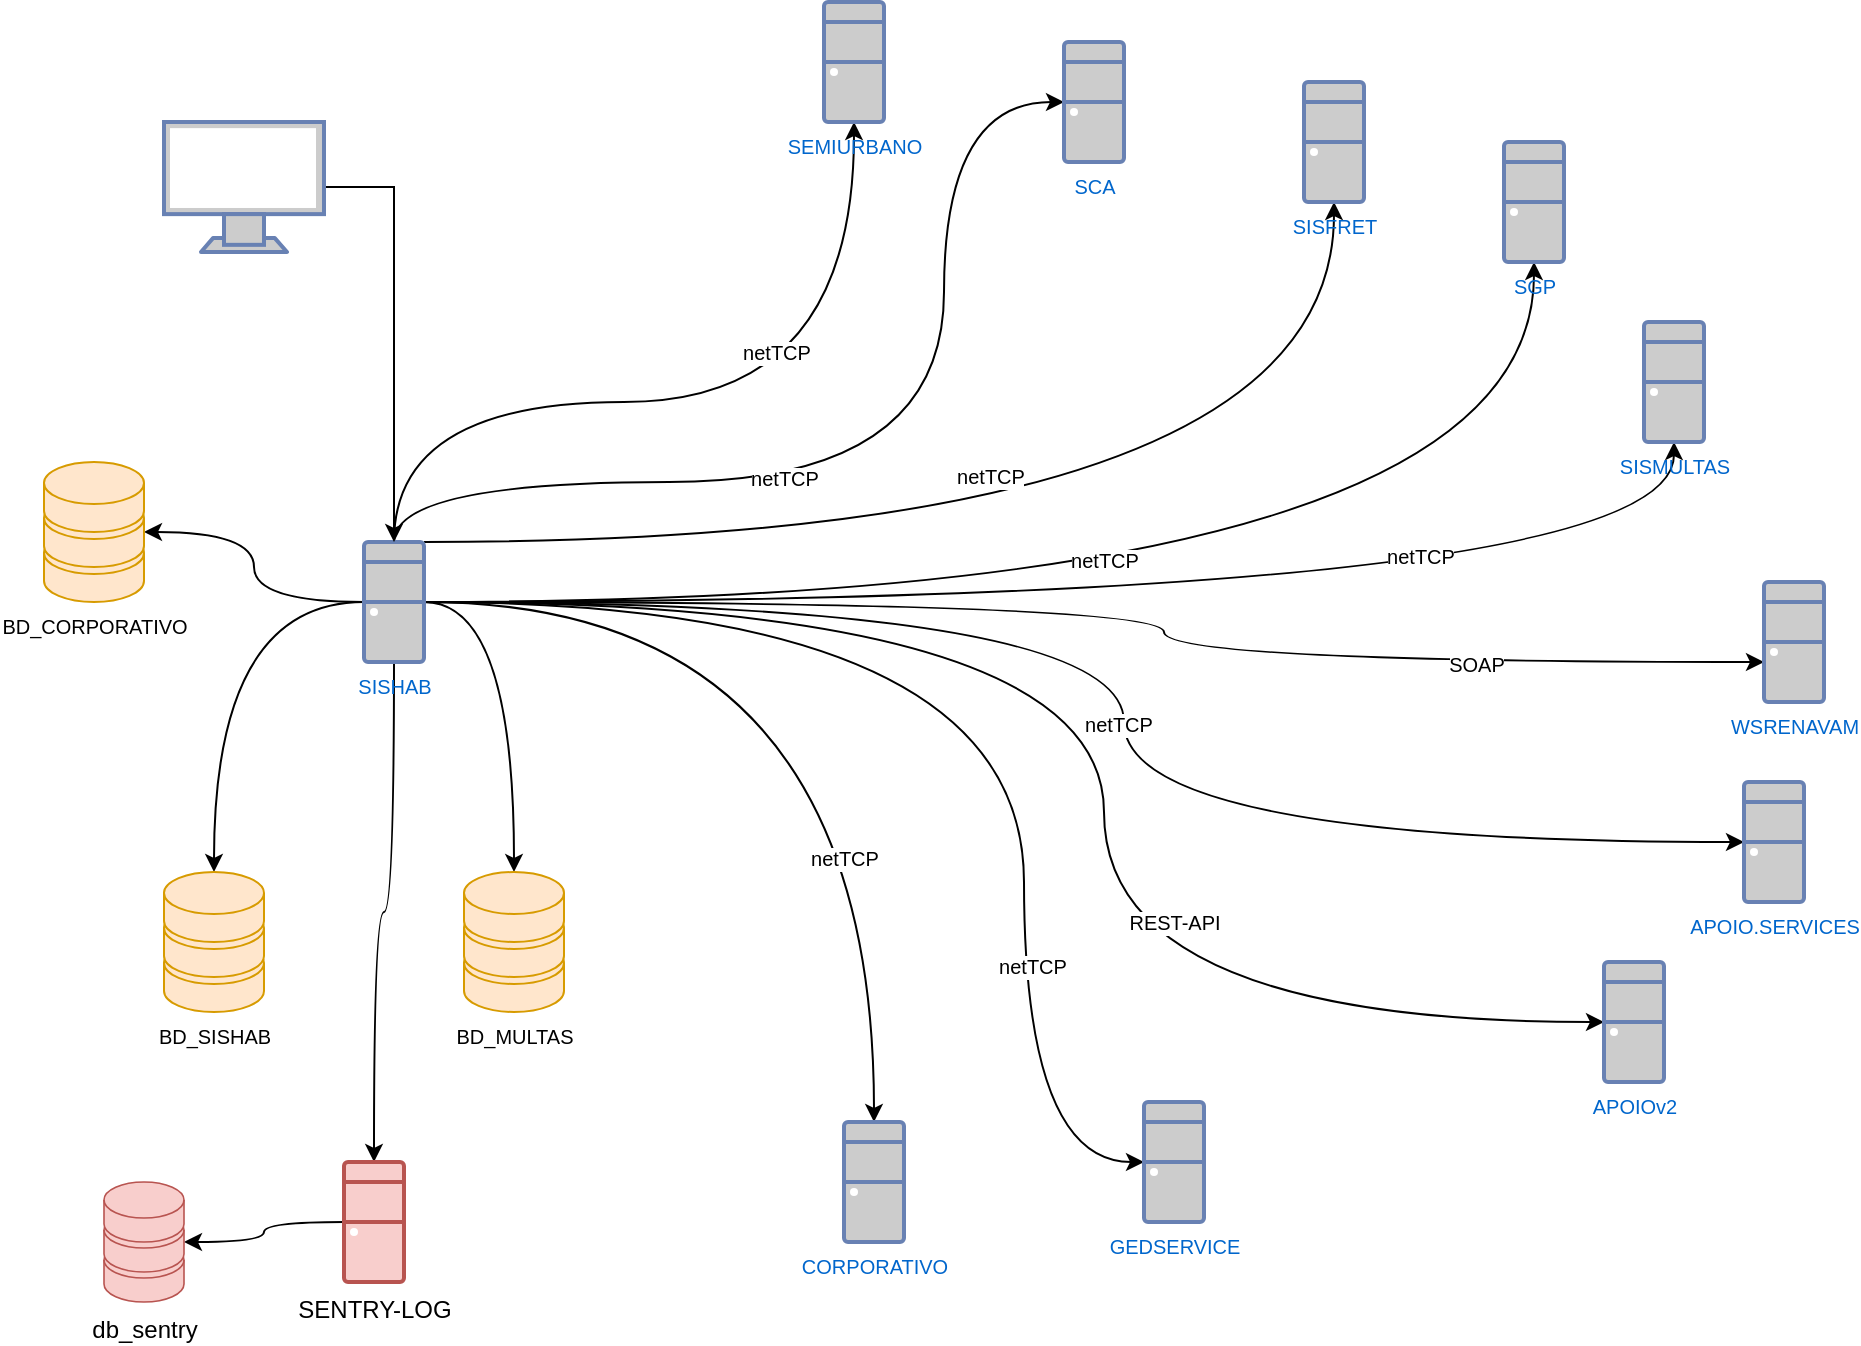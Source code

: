 <mxfile version="26.0.4">
  <diagram name="SISHAB-Integração" id="5f0bae14-7c28-e335-631c-24af17079c00">
    <mxGraphModel dx="1434" dy="738" grid="1" gridSize="10" guides="1" tooltips="1" connect="1" arrows="1" fold="1" page="1" pageScale="1" pageWidth="1169" pageHeight="827" background="none" math="0" shadow="0">
      <root>
        <mxCell id="0" />
        <mxCell id="1" parent="0" />
        <mxCell id="AxvDGe59i9QEhmf25YqC-6" style="edgeStyle=orthogonalEdgeStyle;rounded=0;orthogonalLoop=1;jettySize=auto;html=1;curved=1;fontSize=10;" edge="1" parent="1" source="AxvDGe59i9QEhmf25YqC-1" target="AxvDGe59i9QEhmf25YqC-2">
          <mxGeometry relative="1" as="geometry" />
        </mxCell>
        <mxCell id="AxvDGe59i9QEhmf25YqC-7" style="edgeStyle=orthogonalEdgeStyle;rounded=0;orthogonalLoop=1;jettySize=auto;html=1;curved=1;fontSize=10;" edge="1" parent="1" source="AxvDGe59i9QEhmf25YqC-1" target="AxvDGe59i9QEhmf25YqC-3">
          <mxGeometry relative="1" as="geometry" />
        </mxCell>
        <mxCell id="AxvDGe59i9QEhmf25YqC-17" style="edgeStyle=orthogonalEdgeStyle;rounded=0;orthogonalLoop=1;jettySize=auto;html=1;curved=1;fontSize=10;" edge="1" parent="1" source="AxvDGe59i9QEhmf25YqC-1" target="AxvDGe59i9QEhmf25YqC-8">
          <mxGeometry relative="1" as="geometry">
            <Array as="points">
              <mxPoint x="285" y="360" />
              <mxPoint x="560" y="360" />
              <mxPoint x="560" y="170" />
            </Array>
          </mxGeometry>
        </mxCell>
        <mxCell id="AxvDGe59i9QEhmf25YqC-18" value="netTCP" style="edgeLabel;html=1;align=center;verticalAlign=middle;resizable=0;points=[];fontSize=10;" vertex="1" connectable="0" parent="AxvDGe59i9QEhmf25YqC-17">
          <mxGeometry x="-0.189" y="2" relative="1" as="geometry">
            <mxPoint as="offset" />
          </mxGeometry>
        </mxCell>
        <mxCell id="AxvDGe59i9QEhmf25YqC-19" style="edgeStyle=orthogonalEdgeStyle;curved=1;rounded=0;orthogonalLoop=1;jettySize=auto;html=1;fontSize=10;" edge="1" parent="1" source="AxvDGe59i9QEhmf25YqC-1" target="AxvDGe59i9QEhmf25YqC-9">
          <mxGeometry relative="1" as="geometry">
            <Array as="points">
              <mxPoint x="755" y="390" />
            </Array>
          </mxGeometry>
        </mxCell>
        <mxCell id="AxvDGe59i9QEhmf25YqC-20" value="netTCP" style="edgeLabel;html=1;align=center;verticalAlign=middle;resizable=0;points=[];fontSize=10;" vertex="1" connectable="0" parent="AxvDGe59i9QEhmf25YqC-19">
          <mxGeometry x="-0.096" y="33" relative="1" as="geometry">
            <mxPoint as="offset" />
          </mxGeometry>
        </mxCell>
        <mxCell id="AxvDGe59i9QEhmf25YqC-21" style="edgeStyle=orthogonalEdgeStyle;curved=1;rounded=0;orthogonalLoop=1;jettySize=auto;html=1;fontSize=10;" edge="1" parent="1" source="AxvDGe59i9QEhmf25YqC-1" target="AxvDGe59i9QEhmf25YqC-10">
          <mxGeometry relative="1" as="geometry" />
        </mxCell>
        <mxCell id="AxvDGe59i9QEhmf25YqC-22" value="netTCP" style="edgeLabel;html=1;align=center;verticalAlign=middle;resizable=0;points=[];fontSize=10;" vertex="1" connectable="0" parent="AxvDGe59i9QEhmf25YqC-21">
          <mxGeometry x="-0.062" y="21" relative="1" as="geometry">
            <mxPoint as="offset" />
          </mxGeometry>
        </mxCell>
        <mxCell id="AxvDGe59i9QEhmf25YqC-23" style="edgeStyle=orthogonalEdgeStyle;curved=1;rounded=0;orthogonalLoop=1;jettySize=auto;html=1;fontSize=10;" edge="1" parent="1" source="AxvDGe59i9QEhmf25YqC-1" target="AxvDGe59i9QEhmf25YqC-11">
          <mxGeometry relative="1" as="geometry" />
        </mxCell>
        <mxCell id="AxvDGe59i9QEhmf25YqC-24" value="netTCP" style="edgeLabel;html=1;align=center;verticalAlign=middle;resizable=0;points=[];fontSize=10;" vertex="1" connectable="0" parent="AxvDGe59i9QEhmf25YqC-23">
          <mxGeometry x="0.413" y="23" relative="1" as="geometry">
            <mxPoint as="offset" />
          </mxGeometry>
        </mxCell>
        <mxCell id="AxvDGe59i9QEhmf25YqC-25" style="edgeStyle=orthogonalEdgeStyle;curved=1;rounded=0;orthogonalLoop=1;jettySize=auto;html=1;fontSize=10;" edge="1" parent="1" source="AxvDGe59i9QEhmf25YqC-1" target="AxvDGe59i9QEhmf25YqC-12">
          <mxGeometry relative="1" as="geometry">
            <Array as="points">
              <mxPoint x="670" y="420" />
              <mxPoint x="670" y="450" />
            </Array>
          </mxGeometry>
        </mxCell>
        <mxCell id="AxvDGe59i9QEhmf25YqC-26" value="SOAP" style="edgeLabel;html=1;align=center;verticalAlign=middle;resizable=0;points=[];fontSize=10;" vertex="1" connectable="0" parent="AxvDGe59i9QEhmf25YqC-25">
          <mxGeometry x="0.588" y="-1" relative="1" as="geometry">
            <mxPoint as="offset" />
          </mxGeometry>
        </mxCell>
        <mxCell id="AxvDGe59i9QEhmf25YqC-29" style="edgeStyle=orthogonalEdgeStyle;curved=1;rounded=0;orthogonalLoop=1;jettySize=auto;html=1;fontSize=10;" edge="1" parent="1" source="AxvDGe59i9QEhmf25YqC-1" target="AxvDGe59i9QEhmf25YqC-13">
          <mxGeometry relative="1" as="geometry">
            <Array as="points">
              <mxPoint x="650" y="420" />
              <mxPoint x="650" y="540" />
            </Array>
          </mxGeometry>
        </mxCell>
        <mxCell id="AxvDGe59i9QEhmf25YqC-30" value="netTCP" style="edgeLabel;html=1;align=center;verticalAlign=middle;resizable=0;points=[];fontSize=10;" vertex="1" connectable="0" parent="AxvDGe59i9QEhmf25YqC-29">
          <mxGeometry x="0.054" y="-3" relative="1" as="geometry">
            <mxPoint as="offset" />
          </mxGeometry>
        </mxCell>
        <mxCell id="AxvDGe59i9QEhmf25YqC-31" style="edgeStyle=orthogonalEdgeStyle;curved=1;rounded=0;orthogonalLoop=1;jettySize=auto;html=1;fontSize=10;" edge="1" parent="1" source="AxvDGe59i9QEhmf25YqC-1" target="AxvDGe59i9QEhmf25YqC-14">
          <mxGeometry relative="1" as="geometry">
            <Array as="points">
              <mxPoint x="640" y="420" />
              <mxPoint x="640" y="630" />
            </Array>
          </mxGeometry>
        </mxCell>
        <mxCell id="AxvDGe59i9QEhmf25YqC-32" value="REST-API" style="edgeLabel;html=1;align=center;verticalAlign=middle;resizable=0;points=[];fontSize=10;" vertex="1" connectable="0" parent="AxvDGe59i9QEhmf25YqC-31">
          <mxGeometry x="0.41" y="38" relative="1" as="geometry">
            <mxPoint x="21" y="-12" as="offset" />
          </mxGeometry>
        </mxCell>
        <mxCell id="AxvDGe59i9QEhmf25YqC-33" style="edgeStyle=orthogonalEdgeStyle;curved=1;rounded=0;orthogonalLoop=1;jettySize=auto;html=1;fontSize=10;" edge="1" parent="1" source="AxvDGe59i9QEhmf25YqC-1" target="AxvDGe59i9QEhmf25YqC-15">
          <mxGeometry relative="1" as="geometry" />
        </mxCell>
        <mxCell id="AxvDGe59i9QEhmf25YqC-34" value="netTCP" style="edgeLabel;html=1;align=center;verticalAlign=middle;resizable=0;points=[];fontSize=10;" vertex="1" connectable="0" parent="AxvDGe59i9QEhmf25YqC-33">
          <mxGeometry x="0.456" y="-15" relative="1" as="geometry">
            <mxPoint as="offset" />
          </mxGeometry>
        </mxCell>
        <mxCell id="AxvDGe59i9QEhmf25YqC-35" style="edgeStyle=orthogonalEdgeStyle;curved=1;rounded=0;orthogonalLoop=1;jettySize=auto;html=1;fontSize=10;" edge="1" parent="1" source="AxvDGe59i9QEhmf25YqC-1" target="AxvDGe59i9QEhmf25YqC-16">
          <mxGeometry relative="1" as="geometry">
            <Array as="points">
              <mxPoint x="600" y="420" />
              <mxPoint x="600" y="700" />
            </Array>
          </mxGeometry>
        </mxCell>
        <mxCell id="AxvDGe59i9QEhmf25YqC-36" value="netTCP" style="edgeLabel;html=1;align=center;verticalAlign=middle;resizable=0;points=[];fontSize=10;" vertex="1" connectable="0" parent="AxvDGe59i9QEhmf25YqC-35">
          <mxGeometry x="0.506" y="4" relative="1" as="geometry">
            <mxPoint as="offset" />
          </mxGeometry>
        </mxCell>
        <mxCell id="AxvDGe59i9QEhmf25YqC-39" style="edgeStyle=orthogonalEdgeStyle;curved=1;rounded=0;orthogonalLoop=1;jettySize=auto;html=1;fontSize=10;" edge="1" parent="1" source="AxvDGe59i9QEhmf25YqC-1" target="AxvDGe59i9QEhmf25YqC-37">
          <mxGeometry relative="1" as="geometry" />
        </mxCell>
        <mxCell id="AxvDGe59i9QEhmf25YqC-41" style="edgeStyle=orthogonalEdgeStyle;curved=1;rounded=0;orthogonalLoop=1;jettySize=auto;html=1;fontSize=10;" edge="1" parent="1" source="AxvDGe59i9QEhmf25YqC-1" target="AxvDGe59i9QEhmf25YqC-40">
          <mxGeometry relative="1" as="geometry">
            <Array as="points">
              <mxPoint x="285" y="320" />
              <mxPoint x="515" y="320" />
            </Array>
          </mxGeometry>
        </mxCell>
        <mxCell id="AxvDGe59i9QEhmf25YqC-42" value="netTCP" style="edgeLabel;html=1;align=center;verticalAlign=middle;resizable=0;points=[];fontSize=10;" vertex="1" connectable="0" parent="AxvDGe59i9QEhmf25YqC-41">
          <mxGeometry x="0.186" y="25" relative="1" as="geometry">
            <mxPoint as="offset" />
          </mxGeometry>
        </mxCell>
        <mxCell id="AxvDGe59i9QEhmf25YqC-44" style="edgeStyle=orthogonalEdgeStyle;curved=1;rounded=0;orthogonalLoop=1;jettySize=auto;html=1;" edge="1" parent="1" source="AxvDGe59i9QEhmf25YqC-1" target="AxvDGe59i9QEhmf25YqC-43">
          <mxGeometry relative="1" as="geometry" />
        </mxCell>
        <mxCell id="AxvDGe59i9QEhmf25YqC-1" value="SISHAB" style="fontColor=#0066CC;verticalAlign=top;verticalLabelPosition=bottom;labelPosition=center;align=center;html=1;outlineConnect=0;fillColor=#CCCCCC;strokeColor=#6881B3;gradientColor=none;gradientDirection=north;strokeWidth=2;shape=mxgraph.networks.desktop_pc;fontSize=10;" vertex="1" parent="1">
          <mxGeometry x="270" y="390" width="30" height="60" as="geometry" />
        </mxCell>
        <mxCell id="AxvDGe59i9QEhmf25YqC-2" value="BD_SISHAB" style="verticalAlign=top;verticalLabelPosition=bottom;labelPosition=center;align=center;html=1;outlineConnect=0;fillColor=#ffe6cc;strokeColor=#d79b00;gradientDirection=north;strokeWidth=2;shape=mxgraph.networks.storage;fontSize=10;" vertex="1" parent="1">
          <mxGeometry x="170" y="555" width="50" height="70" as="geometry" />
        </mxCell>
        <mxCell id="AxvDGe59i9QEhmf25YqC-3" value="BD_MULTAS" style="verticalAlign=top;verticalLabelPosition=bottom;labelPosition=center;align=center;html=1;outlineConnect=0;fillColor=#ffe6cc;strokeColor=#d79b00;gradientDirection=north;strokeWidth=2;shape=mxgraph.networks.storage;fontSize=10;" vertex="1" parent="1">
          <mxGeometry x="320" y="555" width="50" height="70" as="geometry" />
        </mxCell>
        <mxCell id="AxvDGe59i9QEhmf25YqC-5" style="edgeStyle=orthogonalEdgeStyle;rounded=0;orthogonalLoop=1;jettySize=auto;html=1;fontSize=10;" edge="1" parent="1" source="AxvDGe59i9QEhmf25YqC-4" target="AxvDGe59i9QEhmf25YqC-1">
          <mxGeometry relative="1" as="geometry" />
        </mxCell>
        <mxCell id="AxvDGe59i9QEhmf25YqC-4" value="" style="fontColor=#0066CC;verticalAlign=top;verticalLabelPosition=bottom;labelPosition=center;align=center;html=1;outlineConnect=0;fillColor=#CCCCCC;strokeColor=#6881B3;gradientColor=none;gradientDirection=north;strokeWidth=2;shape=mxgraph.networks.monitor;fontSize=10;" vertex="1" parent="1">
          <mxGeometry x="170" y="180" width="80" height="65" as="geometry" />
        </mxCell>
        <mxCell id="AxvDGe59i9QEhmf25YqC-8" value="SCA" style="fontColor=#0066CC;verticalAlign=top;verticalLabelPosition=bottom;labelPosition=center;align=center;html=1;outlineConnect=0;fillColor=#CCCCCC;strokeColor=#6881B3;gradientColor=none;gradientDirection=north;strokeWidth=2;shape=mxgraph.networks.desktop_pc;fontSize=10;" vertex="1" parent="1">
          <mxGeometry x="620" y="140" width="30" height="60" as="geometry" />
        </mxCell>
        <mxCell id="AxvDGe59i9QEhmf25YqC-9" value="SISFRET" style="fontColor=#0066CC;verticalAlign=top;verticalLabelPosition=bottom;labelPosition=center;align=center;html=1;outlineConnect=0;fillColor=#CCCCCC;strokeColor=#6881B3;gradientColor=none;gradientDirection=north;strokeWidth=2;shape=mxgraph.networks.desktop_pc;fontSize=10;" vertex="1" parent="1">
          <mxGeometry x="740" y="160" width="30" height="60" as="geometry" />
        </mxCell>
        <mxCell id="AxvDGe59i9QEhmf25YqC-10" value="SGP" style="fontColor=#0066CC;verticalAlign=top;verticalLabelPosition=bottom;labelPosition=center;align=center;html=1;outlineConnect=0;fillColor=#CCCCCC;strokeColor=#6881B3;gradientColor=none;gradientDirection=north;strokeWidth=2;shape=mxgraph.networks.desktop_pc;fontSize=10;" vertex="1" parent="1">
          <mxGeometry x="840" y="190" width="30" height="60" as="geometry" />
        </mxCell>
        <mxCell id="AxvDGe59i9QEhmf25YqC-11" value="SISMULTAS" style="fontColor=#0066CC;verticalAlign=top;verticalLabelPosition=bottom;labelPosition=center;align=center;html=1;outlineConnect=0;fillColor=#CCCCCC;strokeColor=#6881B3;gradientColor=none;gradientDirection=north;strokeWidth=2;shape=mxgraph.networks.desktop_pc;fontSize=10;" vertex="1" parent="1">
          <mxGeometry x="910" y="280" width="30" height="60" as="geometry" />
        </mxCell>
        <mxCell id="AxvDGe59i9QEhmf25YqC-12" value="WSRENAVAM" style="fontColor=#0066CC;verticalAlign=top;verticalLabelPosition=bottom;labelPosition=center;align=center;html=1;outlineConnect=0;fillColor=#CCCCCC;strokeColor=#6881B3;gradientColor=none;gradientDirection=north;strokeWidth=2;shape=mxgraph.networks.desktop_pc;fontSize=10;" vertex="1" parent="1">
          <mxGeometry x="970" y="410" width="30" height="60" as="geometry" />
        </mxCell>
        <mxCell id="AxvDGe59i9QEhmf25YqC-13" value="APOIO.SERVICES" style="fontColor=#0066CC;verticalAlign=top;verticalLabelPosition=bottom;labelPosition=center;align=center;html=1;outlineConnect=0;fillColor=#CCCCCC;strokeColor=#6881B3;gradientColor=none;gradientDirection=north;strokeWidth=2;shape=mxgraph.networks.desktop_pc;fontSize=10;" vertex="1" parent="1">
          <mxGeometry x="960" y="510" width="30" height="60" as="geometry" />
        </mxCell>
        <mxCell id="AxvDGe59i9QEhmf25YqC-14" value="APOIOv2" style="fontColor=#0066CC;verticalAlign=top;verticalLabelPosition=bottom;labelPosition=center;align=center;html=1;outlineConnect=0;fillColor=#CCCCCC;strokeColor=#6881B3;gradientColor=none;gradientDirection=north;strokeWidth=2;shape=mxgraph.networks.desktop_pc;fontSize=10;" vertex="1" parent="1">
          <mxGeometry x="890" y="600" width="30" height="60" as="geometry" />
        </mxCell>
        <mxCell id="AxvDGe59i9QEhmf25YqC-15" value="CORPORATIVO" style="fontColor=#0066CC;verticalAlign=top;verticalLabelPosition=bottom;labelPosition=center;align=center;html=1;outlineConnect=0;fillColor=#CCCCCC;strokeColor=#6881B3;gradientColor=none;gradientDirection=north;strokeWidth=2;shape=mxgraph.networks.desktop_pc;fontSize=10;" vertex="1" parent="1">
          <mxGeometry x="510" y="680" width="30" height="60" as="geometry" />
        </mxCell>
        <mxCell id="AxvDGe59i9QEhmf25YqC-16" value="GEDSERVICE" style="fontColor=#0066CC;verticalAlign=top;verticalLabelPosition=bottom;labelPosition=center;align=center;html=1;outlineConnect=0;fillColor=#CCCCCC;strokeColor=#6881B3;gradientColor=none;gradientDirection=north;strokeWidth=2;shape=mxgraph.networks.desktop_pc;fontSize=10;" vertex="1" parent="1">
          <mxGeometry x="660" y="670" width="30" height="60" as="geometry" />
        </mxCell>
        <mxCell id="AxvDGe59i9QEhmf25YqC-37" value="BD_CORPORATIVO" style="verticalAlign=top;verticalLabelPosition=bottom;labelPosition=center;align=center;html=1;outlineConnect=0;fillColor=#ffe6cc;strokeColor=#d79b00;gradientDirection=north;strokeWidth=2;shape=mxgraph.networks.storage;fontSize=10;" vertex="1" parent="1">
          <mxGeometry x="110" y="350" width="50" height="70" as="geometry" />
        </mxCell>
        <mxCell id="AxvDGe59i9QEhmf25YqC-40" value="SEMIURBANO" style="fontColor=#0066CC;verticalAlign=top;verticalLabelPosition=bottom;labelPosition=center;align=center;html=1;outlineConnect=0;fillColor=#CCCCCC;strokeColor=#6881B3;gradientColor=none;gradientDirection=north;strokeWidth=2;shape=mxgraph.networks.desktop_pc;fontSize=10;" vertex="1" parent="1">
          <mxGeometry x="500" y="120" width="30" height="60" as="geometry" />
        </mxCell>
        <mxCell id="AxvDGe59i9QEhmf25YqC-46" style="edgeStyle=orthogonalEdgeStyle;curved=1;rounded=0;orthogonalLoop=1;jettySize=auto;html=1;" edge="1" parent="1" source="AxvDGe59i9QEhmf25YqC-43" target="AxvDGe59i9QEhmf25YqC-45">
          <mxGeometry relative="1" as="geometry" />
        </mxCell>
        <mxCell id="AxvDGe59i9QEhmf25YqC-43" value="SENTRY-LOG" style="verticalAlign=top;verticalLabelPosition=bottom;labelPosition=center;align=center;html=1;outlineConnect=0;fillColor=#f8cecc;strokeColor=#b85450;gradientDirection=north;strokeWidth=2;shape=mxgraph.networks.desktop_pc;" vertex="1" parent="1">
          <mxGeometry x="260" y="700" width="30" height="60" as="geometry" />
        </mxCell>
        <mxCell id="AxvDGe59i9QEhmf25YqC-45" value="db_sentry" style="verticalAlign=top;verticalLabelPosition=bottom;labelPosition=center;align=center;html=1;outlineConnect=0;fillColor=#f8cecc;strokeColor=#b85450;gradientDirection=north;strokeWidth=2;shape=mxgraph.networks.storage;" vertex="1" parent="1">
          <mxGeometry x="140" y="710" width="40" height="60" as="geometry" />
        </mxCell>
      </root>
    </mxGraphModel>
  </diagram>
</mxfile>

